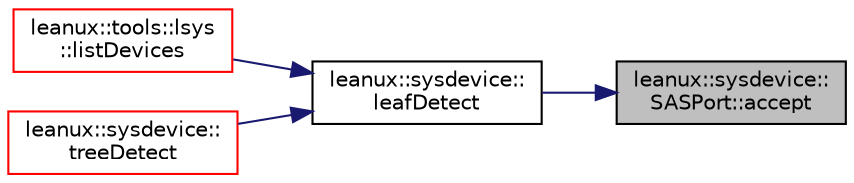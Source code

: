 digraph "leanux::sysdevice::SASPort::accept"
{
 // LATEX_PDF_SIZE
  bgcolor="transparent";
  edge [fontname="Helvetica",fontsize="10",labelfontname="Helvetica",labelfontsize="10"];
  node [fontname="Helvetica",fontsize="10",shape=record];
  rankdir="RL";
  Node1 [label="leanux::sysdevice::\lSASPort::accept",height=0.2,width=0.4,color="black", fillcolor="grey75", style="filled", fontcolor="black",tooltip="Return true if the SysDevice recognizes itself in the trailing part of path."];
  Node1 -> Node2 [dir="back",color="midnightblue",fontsize="10",style="solid",fontname="Helvetica"];
  Node2 [label="leanux::sysdevice::\lleafDetect",height=0.2,width=0.4,color="black",URL="$namespaceleanux_1_1sysdevice.html#aa76385cfb36c36d3f55f25dfacc1346b",tooltip="Return the leaf SysDevice detected in path."];
  Node2 -> Node3 [dir="back",color="midnightblue",fontsize="10",style="solid",fontname="Helvetica"];
  Node3 [label="leanux::tools::lsys\l::listDevices",height=0.2,width=0.4,color="red",URL="$namespaceleanux_1_1tools_1_1lsys.html#ad858cdc5736e1be415f25fdaec024b58",tooltip="list devices, filtered if opt_t is set."];
  Node2 -> Node7 [dir="back",color="midnightblue",fontsize="10",style="solid",fontname="Helvetica"];
  Node7 [label="leanux::sysdevice::\ltreeDetect",height=0.2,width=0.4,color="red",URL="$namespaceleanux_1_1sysdevice.html#aa57ce9a4a0b2dd6fcdb6102854cc8292",tooltip="populates devices with the devices detected in path."];
}
